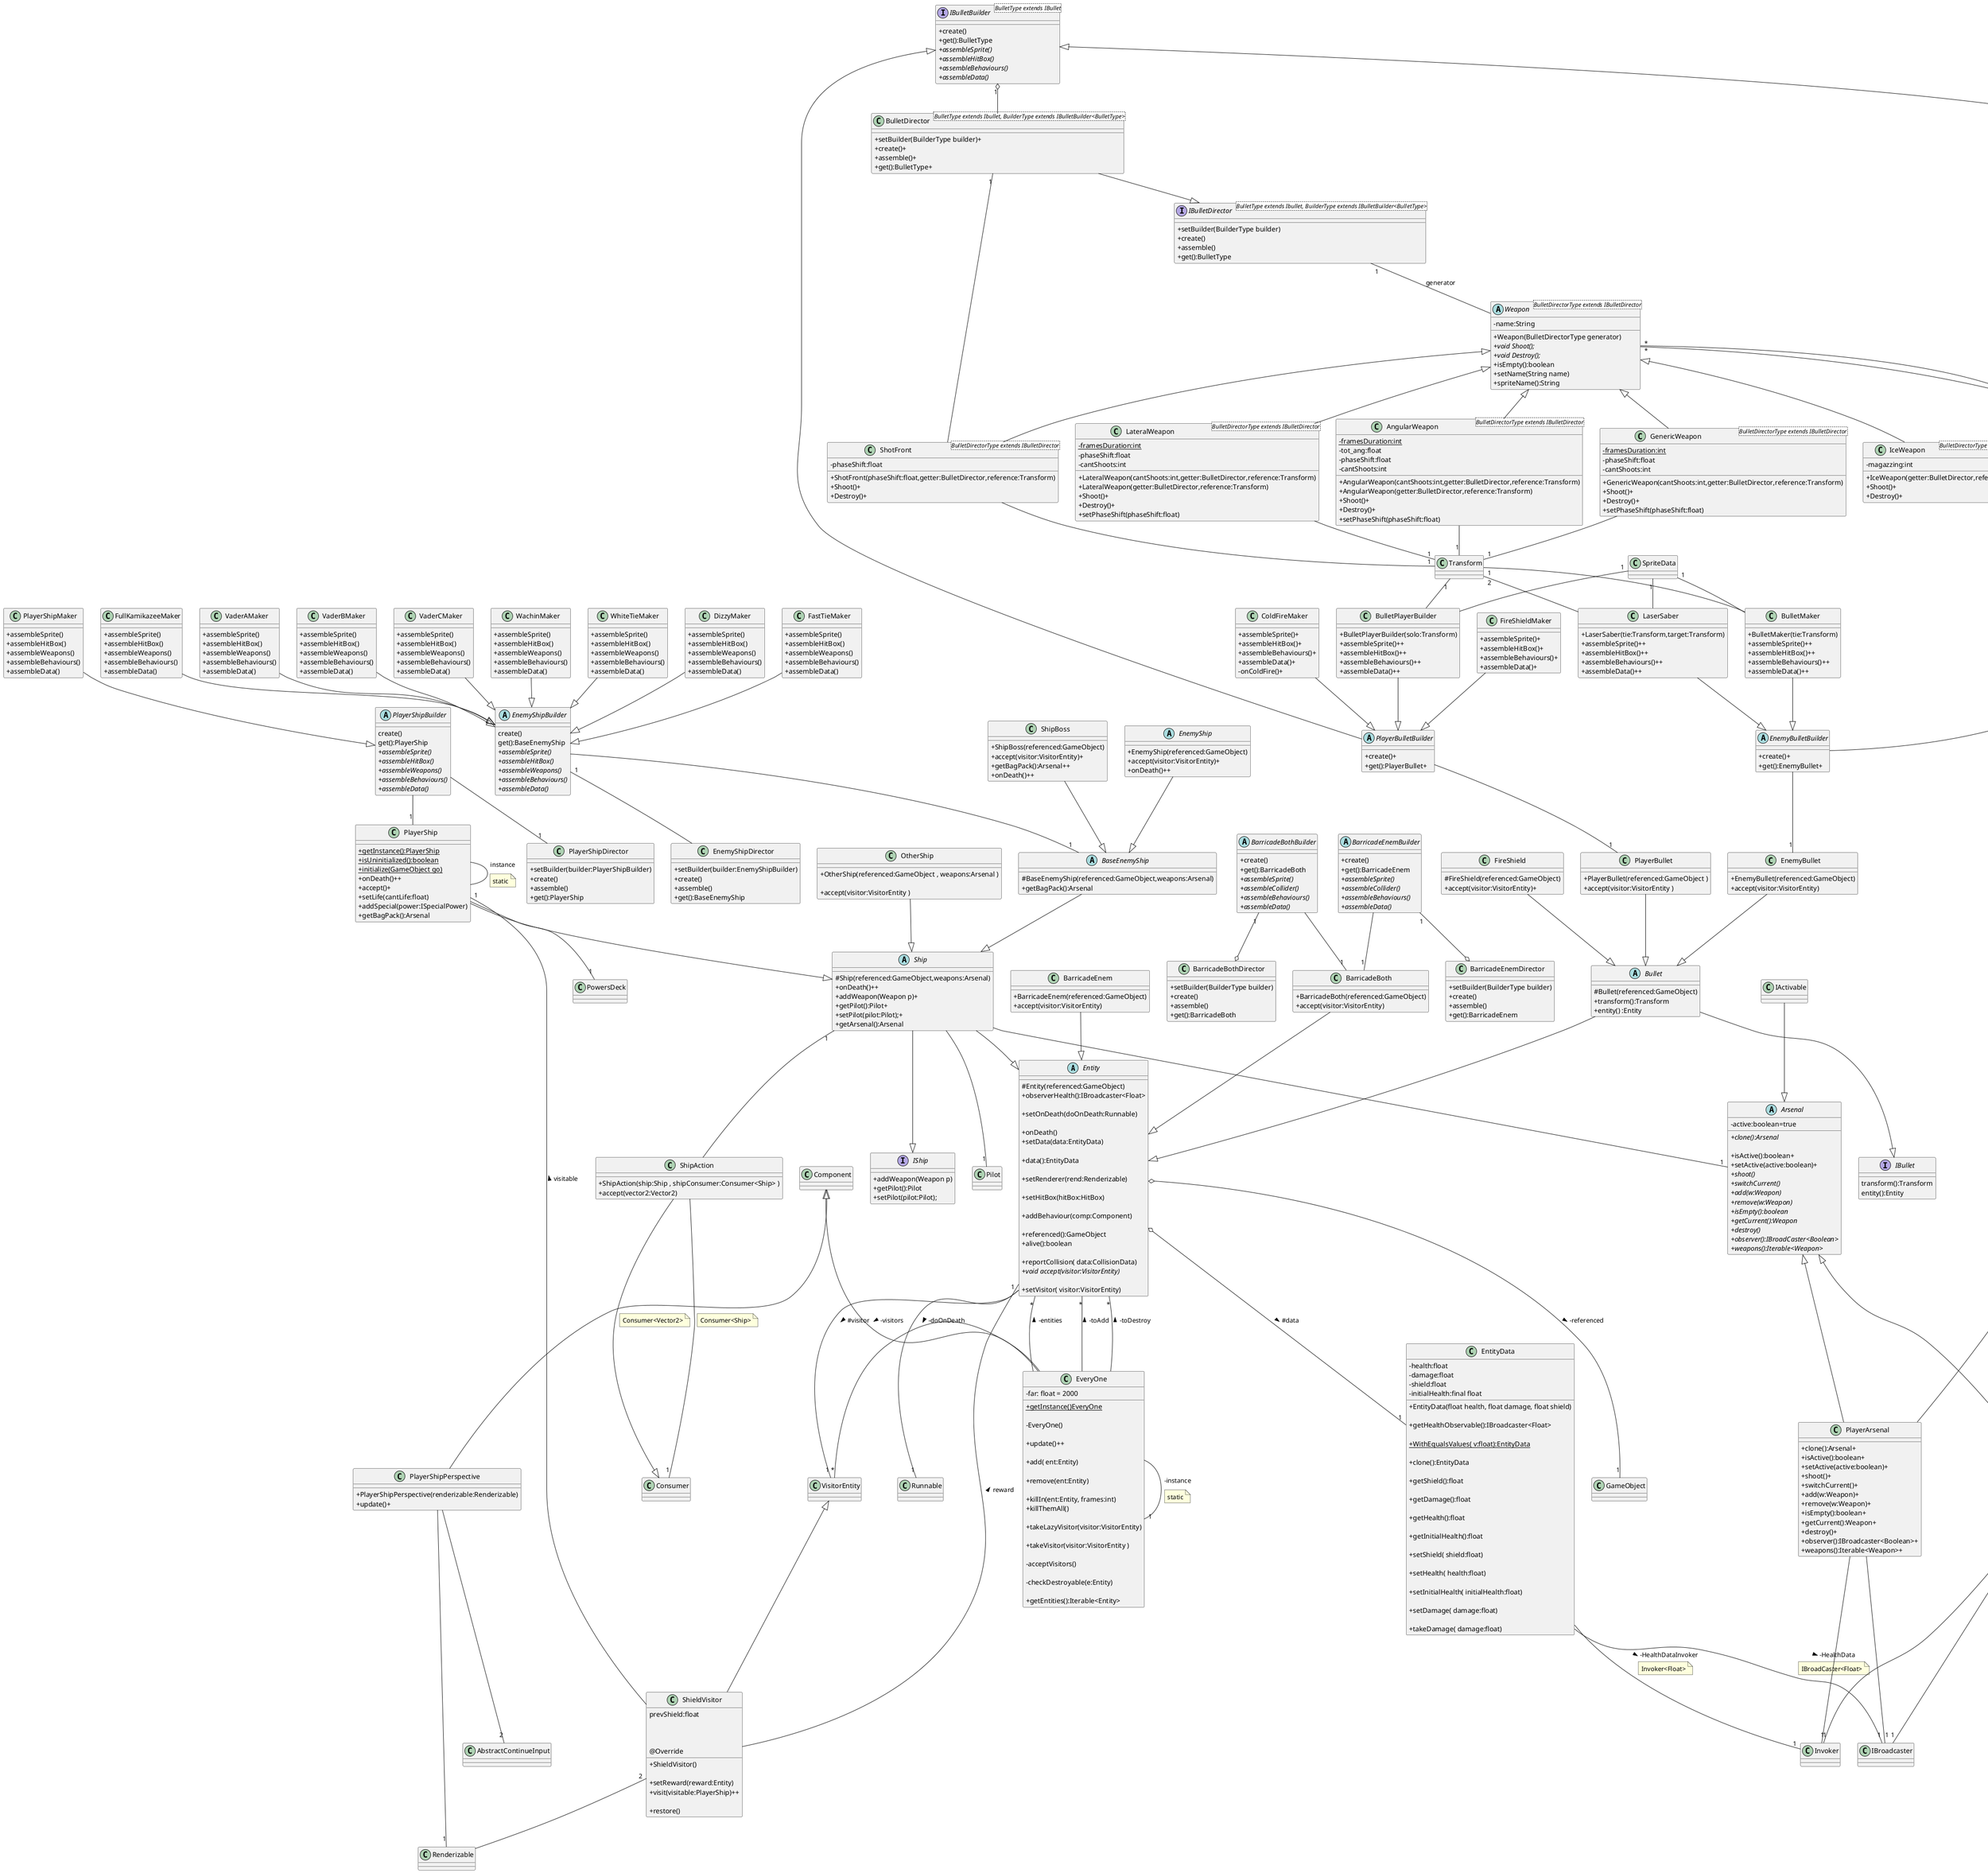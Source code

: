@startuml
skinparam classAttributeIconSize 0

Entity o-- "1" GameObject: -referenced >
Entity -- "1" Runnable: -doOnDeath >
Entity o-- "1" EntityData: #data >
Entity -- "1" VisitorEntity: #visitor >

abstract class Entity {


	#Entity(referenced:GameObject)


	+observerHealth():IBroadcaster<Float>

	+setOnDeath(doOnDeath:Runnable)

	+onDeath()


	+setData(data:EntityData)

	+data():EntityData

	+setRenderer(rend:Renderizable)

	+setHitBox(hitBox:HitBox)

	+addBehaviour(comp:Component)

	+referenced():GameObject
    +alive():boolean

	+reportCollision( data:CollisionData)
	 {abstract} +void accept(visitor:VisitorEntity)

	 +setVisitor( visitor:VisitorEntity)
}

EntityData -- "1" IBroadcaster: -HealthData >
note on link: IBroadCaster<Float>
EntityData -- "1" Invoker: -HealthDataInvoker >
note on link: Invoker<Float>
class EntityData
{

    -health:float
    -damage:float
    -shield:float
    -initialHealth:final float

    +EntityData(float health, float damage, float shield)

    +getHealthObservable():IBroadcaster<Float>

    +{static} WithEqualsValues( v:float):EntityData

    +clone():EntityData

    +getShield():float

     +getDamage():float

     +getHealth():float

     +getInitialHealth():float

     +setShield( shield:float)

     +setHealth( health:float)

     +setInitialHealth( initialHealth:float)

     +setDamage( damage:float)

     +takeDamage( damage:float)
}

Component <|-- EveryOne
EveryOne -- "1" EveryOne: -instance
note on link: static
EveryOne -left- "*" VisitorEntity: -visitors >
EveryOne -left- "*" Entity: -entities >
EveryOne -left- "*" Entity: -toAdd >
EveryOne -left- "*" Entity: -toDestroy >
class EveryOne
{
    - far: float = 2000

    + {static} getInstance()EveryOne

    -EveryOne()

    +update()++

    +add( ent:Entity)

    +remove(ent:Entity)

    +killIn(ent:Entity, frames:int)


    +killThemAll()

    +takeLazyVisitor(visitor:VisitorEntity)

    +takeVisitor(visitor:VisitorEntity )

    -acceptVisitors()

    -checkDestroyable(e:Entity)

    +getEntities():Iterable<Entity>

}

OtherShip --|> Ship
class OtherShip {

    +OtherShip(referenced:GameObject , weapons:Arsenal )

    +accept(visitor:VisitorEntity )
}

PlayerBullet --|> Bullet
class PlayerBullet{
	+PlayerBullet(referenced:GameObject )
	+accept(visitor:VisitorEntity )
}

ShipAction --|> Consumer
note on link: Consumer<Vector2>
Ship "1" -- ShipAction
ShipAction -- "1" Consumer
note on link: Consumer<Ship>
class ShipAction{
    +ShipAction(ship:Ship , shipConsumer:Consumer<Ship> )
    +accept(vector2:Vector2)
}

BarricadeBoth --|> Entity
class BarricadeBoth{
    + BarricadeBoth(referenced:GameObject)
    + accept(visitor:VisitorEntity)
}

BarricadeEnem --|> Entity
class BarricadeEnem{
    + BarricadeEnem(referenced:GameObject)
    + accept(visitor:VisitorEntity)
}

Bullet --|> Entity
Bullet --|> IBullet
abstract class Bullet{
    #Bullet(referenced:GameObject)
    +transform():Transform
    +entity() :Entity
}

EnemyBullet --|> Bullet
class EnemyBullet{
    +EnemyBullet(referenced:GameObject)
    +accept(visitor:VisitorEntity)
}

BarricadeBothBuilder -- "1" BarricadeBoth
abstract class BarricadeBothBuilder
{
    + create()
    + get():BarricadeBoth
    +{abstract} assembleSprite()
    +{abstract} assembleCollider()
    +{abstract} assembleBehaviours()
    +{abstract} assembleData()
}

BarricadeEnemBuilder -- "1" BarricadeBoth
abstract class BarricadeEnemBuilder
{
    + create()
    + get():BarricadeEnem
    +{abstract} assembleSprite()
    +{abstract} assembleCollider()
    +{abstract} assembleBehaviours()
    +{abstract} assembleData()
}

EnemyBulletBuilder -up|> IBulletBuilder
EnemyBulletBuilder -- "1" EnemyBullet
abstract class EnemyBulletBuilder
{
    + create()+
    + get():EnemyBullet+
}

PlayerBulletBuilder -up|> IBulletBuilder
PlayerBulletBuilder -- "1" PlayerBullet
abstract class PlayerBulletBuilder
{
    + create()+
    + get():PlayerBullet+
}

interface IBulletBuilder<BulletType extends IBullet>{
    + create()
    + get():BulletType
    +{abstract} assembleSprite()
    +{abstract} assembleHitBox()
    +{abstract} assembleBehaviours()
    +{abstract} assembleData()
}

interface IBullet
{
    transform():Transform
    entity():Entity
}

BulletMaker --|> EnemyBulletBuilder
SpriteData "1" -- BulletMaker
Transform "1" -- BulletMaker
class BulletMaker{
    +BulletMaker(tie:Transform)
    +assembleSprite()++
    +assembleHitBox()++
    +assembleBehaviours()++
    +assembleData()++
}

BulletPlayerBuilder --|> PlayerBulletBuilder
SpriteData "1" -- BulletPlayerBuilder
Transform "1" -- BulletPlayerBuilder
class BulletPlayerBuilder{
    +BulletPlayerBuilder(solo:Transform)
    +assembleSprite()++
    +assembleHitBox()++
    +assembleBehaviours()++
    +assembleData()++
}

LaserSaber --|> EnemyBulletBuilder
SpriteData "1" -- LaserSaber
Transform "2" -- LaserSaber
class LaserSaber{
    +LaserSaber(tie:Transform,target:Transform)
    +assembleSprite()++
    +assembleHitBox()++
    +assembleBehaviours()++
    +assembleData()++
}

interface IBulletDirector<BulletType extends Ibullet, BuilderType extends IBulletBuilder<BulletType>>{
    +setBuilder(BuilderType builder)
    +create()
    +assemble()
    +get():BulletType
}

BulletDirector --|> IBulletDirector
IBulletBuilder "1" o-- BulletDirector
class BulletDirector<BulletType extends Ibullet, BuilderType extends IBulletBuilder<BulletType>>{
    +setBuilder(BuilderType builder)+
    +create()+
    +assemble()+
    +get():BulletType+
}

BarricadeEnemBuilder "1" --o BarricadeEnemDirector
class BarricadeEnemDirector{
    +setBuilder(BuilderType builder)
    +create()
    +assemble()
    +get():BarricadeEnem
}

BarricadeBothBuilder "1" --o BarricadeBothDirector
class BarricadeBothDirector{
    +setBuilder(BuilderType builder)
    +create()
    +assemble()
    +get():BarricadeBoth
}

ColdFireMaker --|> PlayerBulletBuilder
class ColdFireMaker{
    + assembleSprite()+
    + assembleHitBox()+
    + assembleBehaviours()+
    + assembleData()+
    - onColdFire()+
}

FireShieldMaker --|> PlayerBulletBuilder
class FireShieldMaker{
    + assembleSprite()+
    + assembleHitBox()+
    + assembleBehaviours()+
    + assembleData()+
}

FireShield --|> Bullet
class FireShield{
    #FireShield(referenced:GameObject)
    +accept(visitor:VisitorEntity)+
}

interface IShip
{
    +addWeapon(Weapon p)
    +getPilot():Pilot
    +setPilot(pilot:Pilot);
}

Ship --|> IShip
Ship --|> Entity
Ship -- "1" Pilot
Ship -- "1" Arsenal
abstract class Ship
{
    #Ship(referenced:GameObject,weapons:Arsenal)
    +onDeath()++
    +addWeapon(Weapon p)+
    +getPilot():Pilot+
    +setPilot(pilot:Pilot);+
    +getArsenal():Arsenal
}

BaseEnemyShip --|> Ship
abstract class BaseEnemyShip{
    #BaseEnemyShip(referenced:GameObject,weapons:Arsenal)
    +getBagPack():Arsenal
}

EnemyShip --|> BaseEnemyShip
abstract class EnemyShip{
    +EnemyShip(referenced:GameObject)
    +accept(visitor:VisitorEntity)+
    +onDeath()++
}

EnemyShipBuilder -- "1" BaseEnemyShip
abstract class EnemyShipBuilder
{
    create()
    get():BaseEnemyShip
    +{abstract} assembleSprite()
    +{abstract} assembleHitBox()
    +{abstract} assembleWeapons()
    +{abstract} assembleBehaviours()
    +{abstract} assembleData()

}

EnemyShipBuilder "1" --  EnemyShipDirector
class EnemyShipDirector{
    +setBuilder(builder:EnemyShipBuilder)
    +create()
    +assemble()
    +get():BaseEnemyShip
}

ShipBoss --|> BaseEnemyShip
class ShipBoss{
    +ShipBoss(referenced:GameObject)
    +accept(visitor:VisitorEntity)+
    +getBagPack():Arsenal++
    +onDeath()++
}

VisitorEntity <|-- ShieldVisitor
Entity "1"--  ShieldVisitor: reward <
PlayerShip "1"--  ShieldVisitor: visitable <
ShieldVisitor "2"--  Renderizable
class ShieldVisitor{
     prevShield:float

    +ShieldVisitor()

    +setReward(reward:Entity)

    @Override
    +visit(visitable:PlayerShip)++

    +restore()

}

DizzyMaker --|> EnemyShipBuilder
class DizzyMaker
{
    +assembleSprite()
    + assembleHitBox()
    + assembleWeapons()
    + assembleBehaviours()
    + assembleData()

}

FastTieMaker --|> EnemyShipBuilder
class FastTieMaker
{
    +assembleSprite()
    + assembleHitBox()
    + assembleWeapons()
    + assembleBehaviours()
    + assembleData()

}

FullKamikazeeMaker --|> EnemyShipBuilder
class FullKamikazeeMaker
{
    +assembleSprite()
    + assembleHitBox()
    + assembleWeapons()
    + assembleBehaviours()
    + assembleData()

}

VaderAMaker --|> EnemyShipBuilder
class VaderAMaker
{
    +assembleSprite()
    + assembleHitBox()
    + assembleWeapons()
    + assembleBehaviours()
    + assembleData()

}

VaderBMaker --|> EnemyShipBuilder
class VaderBMaker
{
    +assembleSprite()
    + assembleHitBox()
    + assembleWeapons()
    + assembleBehaviours()
    + assembleData()

}

VaderCMaker --|> EnemyShipBuilder
class VaderCMaker
{
    +assembleSprite()
    + assembleHitBox()
    + assembleWeapons()
    + assembleBehaviours()
    + assembleData()

}

WachinMaker --|> EnemyShipBuilder
class WachinMaker
{
    +assembleSprite()
    + assembleHitBox()
    + assembleWeapons()
    + assembleBehaviours()
    + assembleData()

}

WhiteTieMaker --|> EnemyShipBuilder
class WhiteTieMaker
{
    +assembleSprite()
    + assembleHitBox()
    + assembleWeapons()
    + assembleBehaviours()
    + assembleData()

}

PlayerShipMaker --|> PlayerShipBuilder
class PlayerShipMaker
{
    +assembleSprite()
    + assembleHitBox()
    + assembleWeapons()
    + assembleBehaviours()
    + assembleData()

}


PlayerShipBuilder -- "1" PlayerShip
abstract class PlayerShipBuilder
{
    create()
    get():PlayerShip
    +{abstract} assembleSprite()
    +{abstract} assembleHitBox()
    +{abstract} assembleWeapons()
    +{abstract} assembleBehaviours()
    +{abstract} assembleData()

}

PlayerShipBuilder -- "1" PlayerShipDirector
class PlayerShipDirector{
    +setBuilder(builder:PlayerShipBuilder)
    +create()
    +assemble()
    +get():PlayerShip
}

PlayerShip --|> Ship
PlayerShip -- PlayerShip:instance
note on link: static
PlayerShip -- "1" PowersDeck
class PlayerShip{
	+{static}getInstance():PlayerShip
	+{static}isUninitialized():boolean
	+{static}initialize(GameObject go)
	+ onDeath()++
	+ accept()+
	+ setLife(cantLife:float)
	+ addSpecial(power:ISpecialPower)
	+getBagPack():Arsenal
}

Component <|-- PlayerShipPerspective
PlayerShipPerspective -- "1" Renderizable
PlayerShipPerspective -- "2" AbstractContinueInput
class PlayerShipPerspective{
    +PlayerShipPerspective(renderizable:Renderizable)
    +update()+
}

IBulletDirector "1" -- Weapon:generator
abstract class Weapon<BulletDirectorType extends IBulletDirector>
{
    - name:String
    + Weapon(BulletDirectorType generator)
    + {abstract} void Shoot();
    + {abstract} void Destroy();
    + isEmpty():boolean
    + setName(String name)
    + spriteName():String
}

IActivable --|> Arsenal
abstract class Arsenal{
    -active:boolean=true
    +{abstract}clone():Arsenal

    +isActive():boolean+
    +setActive(active:boolean)+
    +{abstract}shoot()
    +{abstract}switchCurrent()
    +{abstract}add(w:Weapon)
    +{abstract}remove(w:Weapon)
    +{abstract}isEmpty():boolean
    +{abstract}getCurrent():Weapon
    +{abstract}destroy()
    +{abstract}observer():IBroadCaster<Boolean>
    +{abstract}weapons():Iterable<Weapon>
}

 Arsenal <|-- EnemyArsenal
 Weapon "*" -- EnemyArsenal
 EnemyArsenal -- "1" IBroadcaster
 EnemyArsenal -- "1" Invoker
class EnemyArsenal{
    -index:int=0
    +clone():Arsenal+
    +isActive():boolean+
    +setActive(active:boolean)+
    +shoot()+
    +switchCurrent()+
    +add(w:Weapon)+
    +remove(w:Weapon)+
    +isEmpty():boolean+
    +getCurrent():Weapon+
    +destroy()+
    +observer():IBroadcaster<Boolean>+
    +weapons():Iterable<Weapon>+
}

 Arsenal <|-- PlayerArsenal
 Weapon "*" -- PlayerArsenal
 PlayerArsenal -- "1" IBroadcaster
 PlayerArsenal -- "1" Invoker
class PlayerArsenal{
    +clone():Arsenal+
    +isActive():boolean+
    +setActive(active:boolean)+
    +shoot()+
    +switchCurrent()+
    +add(w:Weapon)+
    +remove(w:Weapon)+
    +isEmpty():boolean+
    +getCurrent():Weapon+
    +destroy()+
    +observer():IBroadcaster<Boolean>+
    +weapons():Iterable<Weapon>+
}

Weapon <|-- ShotFront
Weapon <|-- AngularWeapon
Weapon <|-- GenericWeapon
Weapon <|-- IceWeapon
Weapon <|-- LateralWeapon

ShotFront -- "1" BulletDirector
ShotFront -- "1" Transform
class ShotFront<BulletDirectorType extends IBulletDirector>{
    -phaseShift:float
    +ShotFront(phaseShift:float,getter:BulletDirector,reference:Transform)
    +Shoot()+
    +Destroy()+
}

GenericWeapon -- "1" Transform
class GenericWeapon<BulletDirectorType extends IBulletDirector>{
    -{static} framesDuration:int
    -phaseShift:float
    -cantShoots:int
    +GenericWeapon(cantShoots:int,getter:BulletDirector,reference:Transform)
    +Shoot()+
    +Destroy()+
    +setPhaseShift(phaseShift:float)
}

LateralWeapon -- "1" Transform
class LateralWeapon<BulletDirectorType extends IBulletDirector>{
    -{static} framesDuration:int
    -phaseShift:float
    -cantShoots:int
    +LateralWeapon(cantShoots:int,getter:BulletDirector,reference:Transform)
    +LateralWeapon(getter:BulletDirector,reference:Transform)
    +Shoot()+
    +Destroy()+
    +setPhaseShift(phaseShift:float)
}

AngularWeapon -- "1" Transform
class AngularWeapon<BulletDirectorType extends IBulletDirector>{
    -{static} framesDuration:int
    -tot_ang:float
    -phaseShift:float
    -cantShoots:int
    +AngularWeapon(cantShoots:int,getter:BulletDirector,reference:Transform)
    +AngularWeapon(getter:BulletDirector,reference:Transform)
    +Shoot()+
    +Destroy()+
    +setPhaseShift(phaseShift:float)
}

class IceWeapon<BulletDirectorType extends IBulletDirector>{
    -magazzing:int
    +IceWeapon(getter:BulletDirector,reference:Transform)
    +Shoot()+
    +Destroy()+
}






@enduml